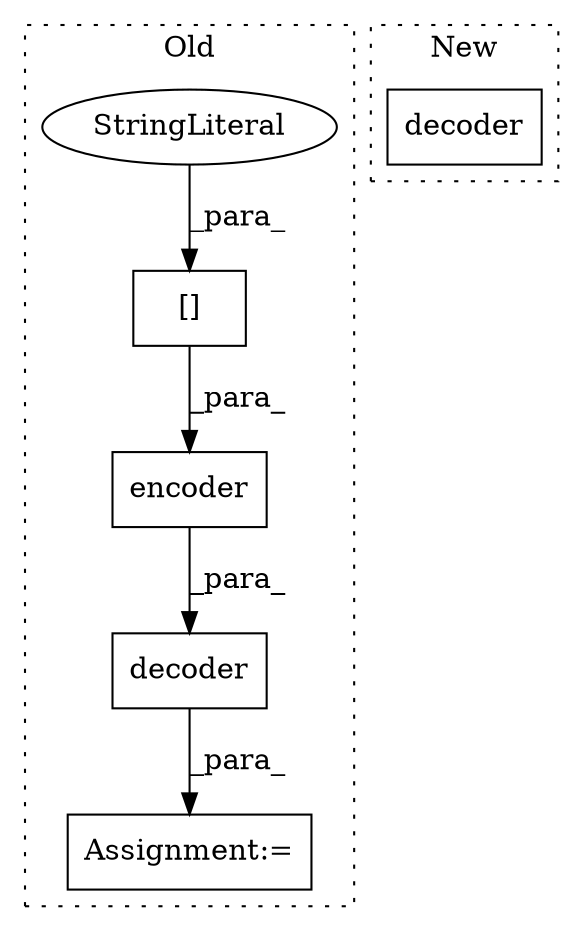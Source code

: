 digraph G {
subgraph cluster0 {
1 [label="decoder" a="32" s="3791,3819" l="8,1" shape="box"];
3 [label="Assignment:=" a="7" s="3836" l="1" shape="box"];
4 [label="encoder" a="32" s="3715,3772" l="8,1" shape="box"];
5 [label="[]" a="2" s="3741,3757" l="6,1" shape="box"];
6 [label="StringLiteral" a="45" s="3747" l="10" shape="ellipse"];
label = "Old";
style="dotted";
}
subgraph cluster1 {
2 [label="decoder" a="32" s="3757,3778" l="8,1" shape="box"];
label = "New";
style="dotted";
}
1 -> 3 [label="_para_"];
4 -> 1 [label="_para_"];
5 -> 4 [label="_para_"];
6 -> 5 [label="_para_"];
}